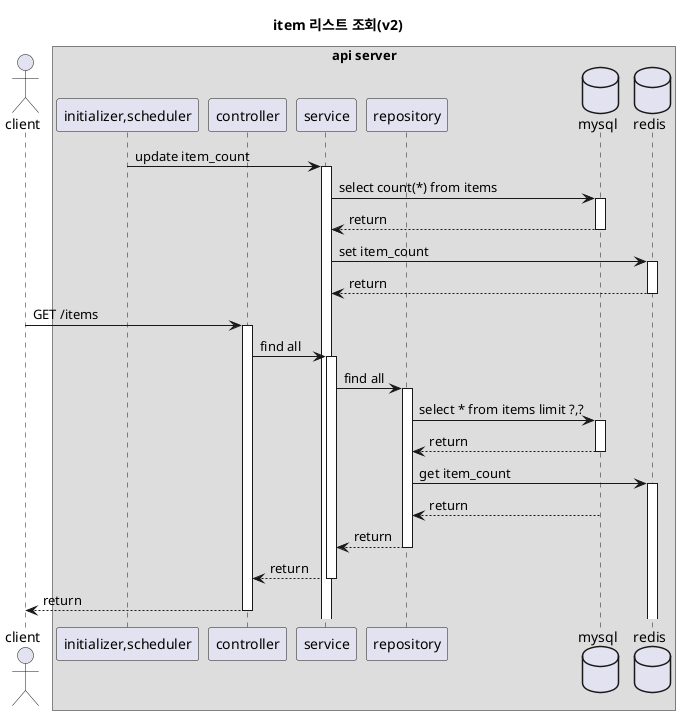 @startuml
autoactivate on
title item 리스트 조회(v2)
actor client
box "api server"
    participant "initializer,scheduler" as itemCountManager
    participant controller
    participant service
    participant repository
    database mysql
    database redis
'   initialize service
    itemCountManager->service: update item_count
    service->mysql: select count(*) from items
    mysql-->service: return
    service->redis: set item_count
    redis-->service: return

'   get items
    client->controller: GET /items
    controller->service: find all
    service->repository: find all
    repository->mysql: select * from items limit ?,?
    mysql-->repository: return
    repository->redis: get item_count
    mysql-->repository: return
    repository-->service: return
    service-->controller: return
    controller-->client: return
end box

@enduml
